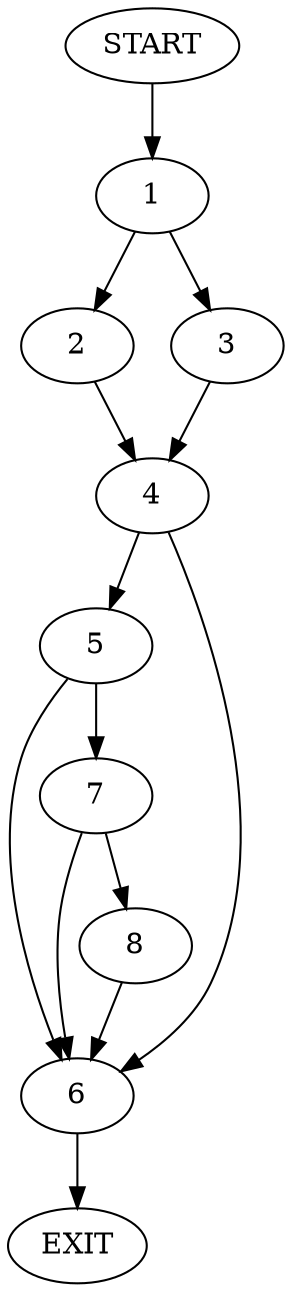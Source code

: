 digraph {
0 [label="START"]
9 [label="EXIT"]
0 -> 1
1 -> 2
1 -> 3
3 -> 4
2 -> 4
4 -> 5
4 -> 6
6 -> 9
5 -> 7
5 -> 6
7 -> 8
7 -> 6
8 -> 6
}
